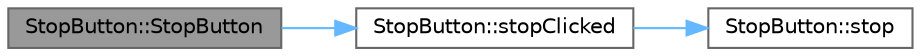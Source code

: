 digraph "StopButton::StopButton"
{
 // LATEX_PDF_SIZE
  bgcolor="transparent";
  edge [fontname=Helvetica,fontsize=10,labelfontname=Helvetica,labelfontsize=10];
  node [fontname=Helvetica,fontsize=10,shape=box,height=0.2,width=0.4];
  rankdir="LR";
  Node1 [id="Node000001",label="StopButton::StopButton",height=0.2,width=0.4,color="gray40", fillcolor="grey60", style="filled", fontcolor="black",tooltip="Constructs a StopButton widget."];
  Node1 -> Node2 [id="edge1_Node000001_Node000002",color="steelblue1",style="solid",tooltip=" "];
  Node2 [id="Node000002",label="StopButton::stopClicked",height=0.2,width=0.4,color="grey40", fillcolor="white", style="filled",URL="$class_stop_button.html#a139cec6778ea5f47dda85798475c0d86",tooltip="Slot function called when the stop button is clicked. Emits the stop signal."];
  Node2 -> Node3 [id="edge2_Node000002_Node000003",color="steelblue1",style="solid",tooltip=" "];
  Node3 [id="Node000003",label="StopButton::stop",height=0.2,width=0.4,color="grey40", fillcolor="white", style="filled",URL="$class_stop_button.html#a814694a4fa4f9a5326aadfec8ddcaed5",tooltip="Signal emitted when the stop button is clicked."];
}
